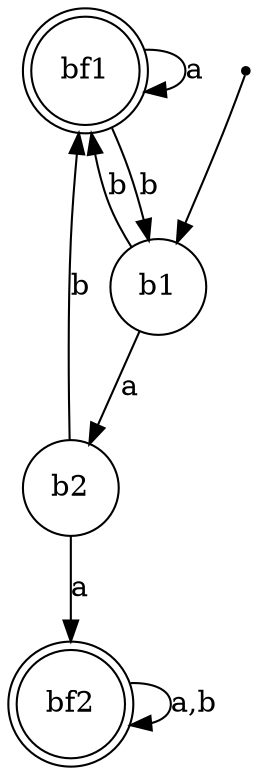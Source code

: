 digraph finite_state_machine {
    node [shape = doublecircle]; bf1;
    node [shape = doublecircle]; bf2;
    node [shape = point ]; bi;

    node [shape = circle];
    bi -> b1;
    b1 -> b2 [ label = "a" ];
    b1 -> bf1 [ label = "b" ];
    b2 -> bf2 [ label = "a" ];
    b2 -> bf1 [ label = "b" ];
    bf1 -> bf1 [ label = "a" ];
    bf1 -> b1 [ label = "b" ];
    bf2 -> bf2 [ label = "a,b" ];
}
